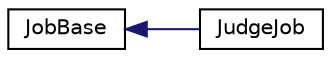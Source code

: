 digraph "类继承关系图"
{
 // LATEX_PDF_SIZE
  edge [fontname="Helvetica",fontsize="10",labelfontname="Helvetica",labelfontsize="10"];
  node [fontname="Helvetica",fontsize="10",shape=record];
  rankdir="LR";
  Node0 [label="JobBase",height=0.2,width=0.4,color="black", fillcolor="white", style="filled",URL="$class_job_base.html",tooltip="JudgeJob 与 UpdateJob 的基类， 存有 Job的基本信息，并规定了所有 Job 必须遵循的函数接口。"];
  Node0 -> Node1 [dir="back",color="midnightblue",fontsize="10",style="solid",fontname="Helvetica"];
  Node1 [label="JudgeJob",height=0.2,width=0.4,color="black", fillcolor="white", style="filled",URL="$class_judge_job.html",tooltip="JobBase 的子类，用于实现提交代码的判题功能。"];
}
